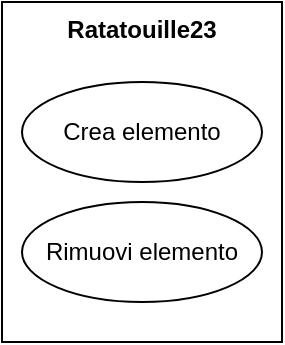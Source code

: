<mxfile version="20.6.0" type="github"><diagram id="rQz2FHpG8r6NLyUr4xRN" name="Pagina-1"><mxGraphModel dx="1038" dy="539" grid="1" gridSize="10" guides="1" tooltips="1" connect="1" arrows="1" fold="1" page="1" pageScale="1" pageWidth="827" pageHeight="1169" math="0" shadow="0"><root><mxCell id="0"/><mxCell id="1" parent="0"/><mxCell id="Zs46eBv8vk1W993-dL3z-2" value="" style="rounded=0;whiteSpace=wrap;html=1;" vertex="1" parent="1"><mxGeometry x="344" y="415" width="140" height="170" as="geometry"/></mxCell><mxCell id="Zs46eBv8vk1W993-dL3z-3" value="Crea elemento" style="ellipse;whiteSpace=wrap;html=1;" vertex="1" parent="1"><mxGeometry x="354" y="455" width="120" height="50" as="geometry"/></mxCell><mxCell id="Zs46eBv8vk1W993-dL3z-4" value="Rimuovi elemento" style="ellipse;whiteSpace=wrap;html=1;" vertex="1" parent="1"><mxGeometry x="354" y="515" width="120" height="50" as="geometry"/></mxCell><mxCell id="Zs46eBv8vk1W993-dL3z-5" value="Ratatouille23" style="text;align=center;fontStyle=1;verticalAlign=middle;spacingLeft=3;spacingRight=3;strokeColor=none;rotatable=0;points=[[0,0.5],[1,0.5]];portConstraint=eastwest;" vertex="1" parent="1"><mxGeometry x="374" y="415" width="80" height="26" as="geometry"/></mxCell></root></mxGraphModel></diagram></mxfile>